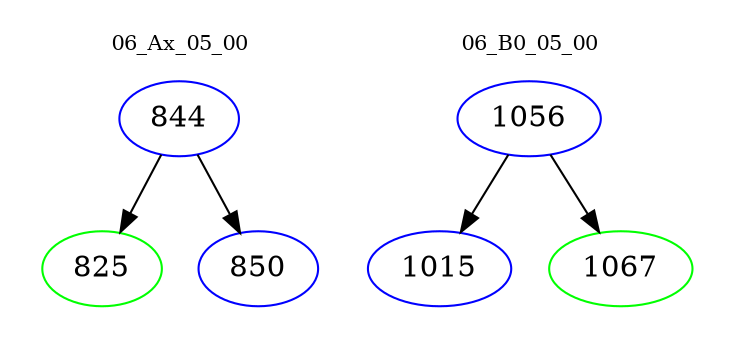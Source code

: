 digraph{
subgraph cluster_0 {
color = white
label = "06_Ax_05_00";
fontsize=10;
T0_844 [label="844", color="blue"]
T0_844 -> T0_825 [color="black"]
T0_825 [label="825", color="green"]
T0_844 -> T0_850 [color="black"]
T0_850 [label="850", color="blue"]
}
subgraph cluster_1 {
color = white
label = "06_B0_05_00";
fontsize=10;
T1_1056 [label="1056", color="blue"]
T1_1056 -> T1_1015 [color="black"]
T1_1015 [label="1015", color="blue"]
T1_1056 -> T1_1067 [color="black"]
T1_1067 [label="1067", color="green"]
}
}
